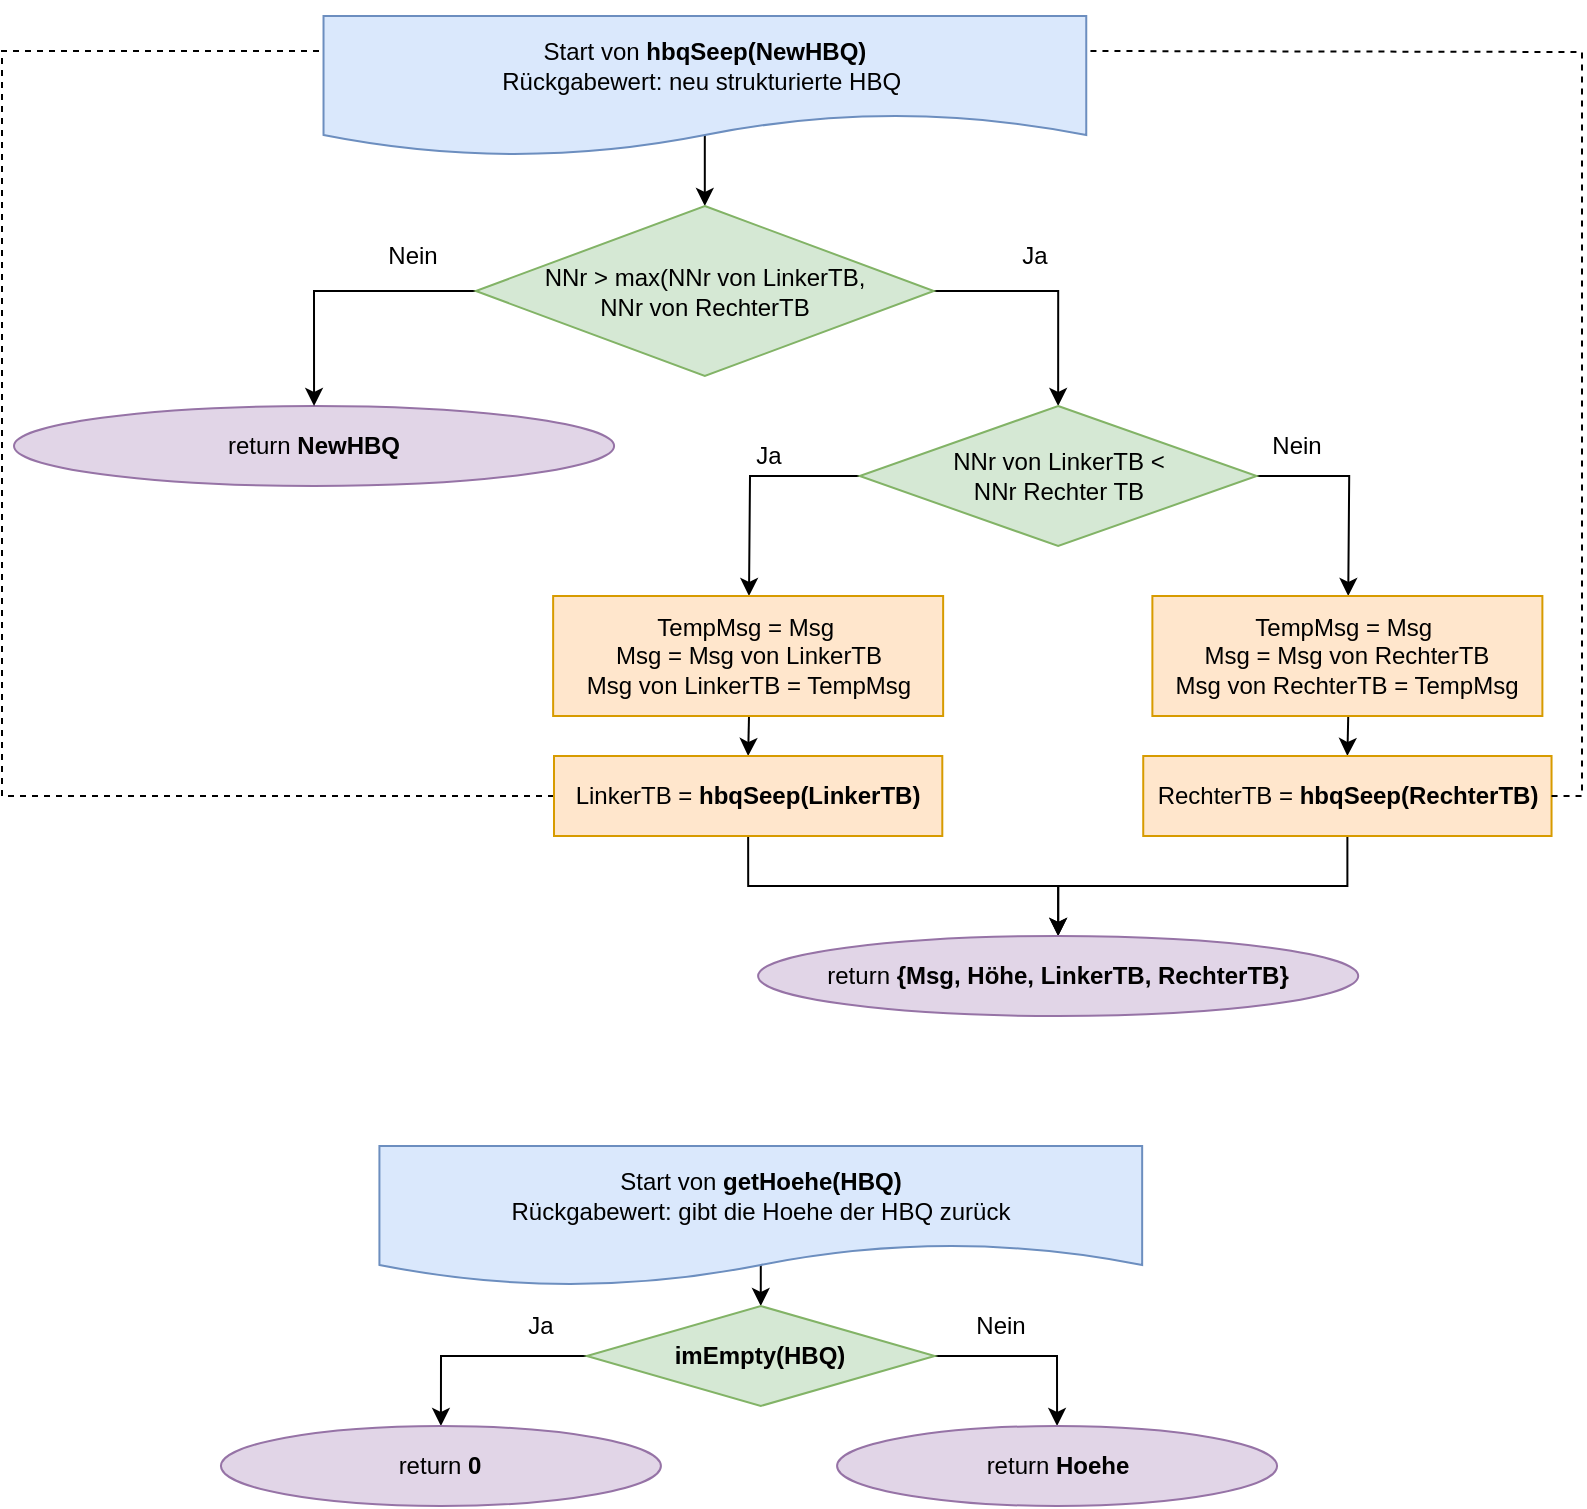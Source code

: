 <mxfile version="15.8.7" type="device"><diagram id="C5RBs43oDa-KdzZeNtuy" name="Page-1"><mxGraphModel dx="519" dy="997" grid="1" gridSize="10" guides="1" tooltips="1" connect="1" arrows="1" fold="1" page="1" pageScale="1" pageWidth="827" pageHeight="1169" math="0" shadow="0"><root><mxCell id="WIyWlLk6GJQsqaUBKTNV-0"/><mxCell id="WIyWlLk6GJQsqaUBKTNV-1" parent="WIyWlLk6GJQsqaUBKTNV-0"/><mxCell id="M7bdTLm5wIMCPJVuJUl4-79" style="edgeStyle=orthogonalEdgeStyle;rounded=0;orthogonalLoop=1;jettySize=auto;html=1;exitX=0.5;exitY=0;exitDx=0;exitDy=0;entryX=0.5;entryY=0;entryDx=0;entryDy=0;" parent="WIyWlLk6GJQsqaUBKTNV-1" source="M7bdTLm5wIMCPJVuJUl4-71" target="M7bdTLm5wIMCPJVuJUl4-77" edge="1"><mxGeometry relative="1" as="geometry"><Array as="points"><mxPoint x="1197.06" y="30"/><mxPoint x="1197.06" y="30"/></Array></mxGeometry></mxCell><mxCell id="M7bdTLm5wIMCPJVuJUl4-71" value="Start von &lt;b&gt;hbqSeep(NewHBQ)&lt;/b&gt;&lt;br&gt;Rückgabewert: neu strukturierte HBQ&amp;nbsp;" style="shape=document;whiteSpace=wrap;html=1;boundedLbl=1;fillColor=#dae8fc;strokeColor=#6c8ebf;" parent="WIyWlLk6GJQsqaUBKTNV-1" vertex="1"><mxGeometry x="1006.76" y="20" width="381.37" height="70" as="geometry"/></mxCell><mxCell id="M7bdTLm5wIMCPJVuJUl4-72" value="return&amp;nbsp;&lt;b&gt;NewHBQ&lt;/b&gt;" style="ellipse;whiteSpace=wrap;html=1;rounded=0;fillColor=#e1d5e7;strokeColor=#9673a6;" parent="WIyWlLk6GJQsqaUBKTNV-1" vertex="1"><mxGeometry x="852.0" y="215" width="300.06" height="40" as="geometry"/></mxCell><mxCell id="M7bdTLm5wIMCPJVuJUl4-94" style="edgeStyle=orthogonalEdgeStyle;rounded=0;orthogonalLoop=1;jettySize=auto;html=1;exitX=0.5;exitY=1;exitDx=0;exitDy=0;entryX=0.5;entryY=0;entryDx=0;entryDy=0;" parent="WIyWlLk6GJQsqaUBKTNV-1" target="M7bdTLm5wIMCPJVuJUl4-90" edge="1"><mxGeometry relative="1" as="geometry"><mxPoint x="1219.5" y="370" as="sourcePoint"/></mxGeometry></mxCell><mxCell id="M7bdTLm5wIMCPJVuJUl4-80" style="edgeStyle=orthogonalEdgeStyle;rounded=0;orthogonalLoop=1;jettySize=auto;html=1;exitX=0;exitY=0.5;exitDx=0;exitDy=0;entryX=0.5;entryY=0;entryDx=0;entryDy=0;" parent="WIyWlLk6GJQsqaUBKTNV-1" source="M7bdTLm5wIMCPJVuJUl4-77" target="M7bdTLm5wIMCPJVuJUl4-72" edge="1"><mxGeometry relative="1" as="geometry"/></mxCell><mxCell id="M7bdTLm5wIMCPJVuJUl4-82" style="edgeStyle=orthogonalEdgeStyle;rounded=0;orthogonalLoop=1;jettySize=auto;html=1;exitX=1;exitY=0.5;exitDx=0;exitDy=0;entryX=0.5;entryY=0;entryDx=0;entryDy=0;" parent="WIyWlLk6GJQsqaUBKTNV-1" source="M7bdTLm5wIMCPJVuJUl4-77" target="M7bdTLm5wIMCPJVuJUl4-81" edge="1"><mxGeometry relative="1" as="geometry"/></mxCell><mxCell id="M7bdTLm5wIMCPJVuJUl4-77" value="NNr &amp;gt; max(NNr von LinkerTB, &lt;br&gt;NNr von RechterTB" style="rhombus;whiteSpace=wrap;html=1;rounded=0;fillColor=#d5e8d4;strokeColor=#82b366;" parent="WIyWlLk6GJQsqaUBKTNV-1" vertex="1"><mxGeometry x="1082.91" y="115" width="229" height="85" as="geometry"/></mxCell><mxCell id="M7bdTLm5wIMCPJVuJUl4-86" style="edgeStyle=orthogonalEdgeStyle;rounded=0;orthogonalLoop=1;jettySize=auto;html=1;exitX=0;exitY=0.5;exitDx=0;exitDy=0;entryX=0.5;entryY=0;entryDx=0;entryDy=0;" parent="WIyWlLk6GJQsqaUBKTNV-1" source="M7bdTLm5wIMCPJVuJUl4-81" edge="1"><mxGeometry relative="1" as="geometry"><mxPoint x="1219.5" y="310" as="targetPoint"/></mxGeometry></mxCell><mxCell id="M7bdTLm5wIMCPJVuJUl4-88" style="edgeStyle=orthogonalEdgeStyle;rounded=0;orthogonalLoop=1;jettySize=auto;html=1;exitX=1;exitY=0.5;exitDx=0;exitDy=0;entryX=0.5;entryY=0;entryDx=0;entryDy=0;" parent="WIyWlLk6GJQsqaUBKTNV-1" source="M7bdTLm5wIMCPJVuJUl4-81" edge="1"><mxGeometry relative="1" as="geometry"><mxPoint x="1519.12" y="310" as="targetPoint"/></mxGeometry></mxCell><mxCell id="M7bdTLm5wIMCPJVuJUl4-81" value="NNr von LinkerTB &amp;lt;&lt;br&gt;NNr Rechter TB" style="rhombus;whiteSpace=wrap;html=1;rounded=0;fillColor=#d5e8d4;strokeColor=#82b366;" parent="WIyWlLk6GJQsqaUBKTNV-1" vertex="1"><mxGeometry x="1274.83" y="215" width="198.5" height="70" as="geometry"/></mxCell><mxCell id="M7bdTLm5wIMCPJVuJUl4-83" value="Nein" style="text;html=1;align=center;verticalAlign=middle;resizable=0;points=[];autosize=1;strokeColor=none;fillColor=none;" parent="WIyWlLk6GJQsqaUBKTNV-1" vertex="1"><mxGeometry x="1031.06" y="130" width="40" height="20" as="geometry"/></mxCell><mxCell id="M7bdTLm5wIMCPJVuJUl4-84" value="Ja" style="text;html=1;align=center;verticalAlign=middle;resizable=0;points=[];autosize=1;strokeColor=none;fillColor=none;" parent="WIyWlLk6GJQsqaUBKTNV-1" vertex="1"><mxGeometry x="1347.44" y="130" width="30" height="20" as="geometry"/></mxCell><mxCell id="M7bdTLm5wIMCPJVuJUl4-93" style="edgeStyle=orthogonalEdgeStyle;rounded=0;orthogonalLoop=1;jettySize=auto;html=1;exitX=0.5;exitY=1;exitDx=0;exitDy=0;entryX=0.5;entryY=0;entryDx=0;entryDy=0;" parent="WIyWlLk6GJQsqaUBKTNV-1" target="M7bdTLm5wIMCPJVuJUl4-92" edge="1"><mxGeometry relative="1" as="geometry"><mxPoint x="1519.12" y="370" as="sourcePoint"/></mxGeometry></mxCell><mxCell id="M7bdTLm5wIMCPJVuJUl4-87" value="Ja" style="text;html=1;align=center;verticalAlign=middle;resizable=0;points=[];autosize=1;strokeColor=none;fillColor=none;" parent="WIyWlLk6GJQsqaUBKTNV-1" vertex="1"><mxGeometry x="1214.12" y="230" width="30" height="20" as="geometry"/></mxCell><mxCell id="M7bdTLm5wIMCPJVuJUl4-89" value="Nein" style="text;html=1;align=center;verticalAlign=middle;resizable=0;points=[];autosize=1;strokeColor=none;fillColor=none;" parent="WIyWlLk6GJQsqaUBKTNV-1" vertex="1"><mxGeometry x="1473.33" y="225" width="40" height="20" as="geometry"/></mxCell><mxCell id="M7bdTLm5wIMCPJVuJUl4-97" style="edgeStyle=orthogonalEdgeStyle;rounded=0;orthogonalLoop=1;jettySize=auto;html=1;exitX=0.5;exitY=1;exitDx=0;exitDy=0;entryX=0.5;entryY=0;entryDx=0;entryDy=0;" parent="WIyWlLk6GJQsqaUBKTNV-1" source="M7bdTLm5wIMCPJVuJUl4-90" target="M7bdTLm5wIMCPJVuJUl4-95" edge="1"><mxGeometry relative="1" as="geometry"/></mxCell><mxCell id="jzFqLJyz6jt29SLfDFsD-1" style="edgeStyle=orthogonalEdgeStyle;rounded=0;orthogonalLoop=1;jettySize=auto;html=1;exitX=0;exitY=0.5;exitDx=0;exitDy=0;dashed=1;endArrow=none;endFill=0;entryX=0;entryY=0.25;entryDx=0;entryDy=0;" parent="WIyWlLk6GJQsqaUBKTNV-1" source="M7bdTLm5wIMCPJVuJUl4-90" target="M7bdTLm5wIMCPJVuJUl4-71" edge="1"><mxGeometry relative="1" as="geometry"><mxPoint x="996" y="85" as="targetPoint"/><Array as="points"><mxPoint x="846" y="410"/><mxPoint x="846" y="37"/></Array></mxGeometry></mxCell><mxCell id="M7bdTLm5wIMCPJVuJUl4-90" value="LinkerTB = &lt;b&gt;hbqSeep(LinkerTB)&lt;/b&gt;" style="rounded=0;whiteSpace=wrap;html=1;fillColor=#ffe6cc;strokeColor=#d79b00;" parent="WIyWlLk6GJQsqaUBKTNV-1" vertex="1"><mxGeometry x="1122.0" y="390" width="194.15" height="40" as="geometry"/></mxCell><mxCell id="M7bdTLm5wIMCPJVuJUl4-98" style="edgeStyle=orthogonalEdgeStyle;rounded=0;orthogonalLoop=1;jettySize=auto;html=1;exitX=0.5;exitY=1;exitDx=0;exitDy=0;entryX=0.5;entryY=0;entryDx=0;entryDy=0;" parent="WIyWlLk6GJQsqaUBKTNV-1" source="M7bdTLm5wIMCPJVuJUl4-92" target="M7bdTLm5wIMCPJVuJUl4-95" edge="1"><mxGeometry relative="1" as="geometry"/></mxCell><mxCell id="M7bdTLm5wIMCPJVuJUl4-92" value="RechterTB = &lt;b&gt;hbqSeep(RechterTB)&lt;/b&gt;" style="rounded=0;whiteSpace=wrap;html=1;fillColor=#ffe6cc;strokeColor=#d79b00;" parent="WIyWlLk6GJQsqaUBKTNV-1" vertex="1"><mxGeometry x="1416.62" y="390" width="204.15" height="40" as="geometry"/></mxCell><mxCell id="M7bdTLm5wIMCPJVuJUl4-95" value="return&amp;nbsp;&lt;b&gt;{Msg, Höhe, LinkerTB, RechterTB}&lt;/b&gt;" style="ellipse;whiteSpace=wrap;html=1;rounded=0;fillColor=#e1d5e7;strokeColor=#9673a6;" parent="WIyWlLk6GJQsqaUBKTNV-1" vertex="1"><mxGeometry x="1224.05" y="480" width="300.06" height="40" as="geometry"/></mxCell><mxCell id="jzFqLJyz6jt29SLfDFsD-0" value="" style="endArrow=none;dashed=1;html=1;rounded=0;exitX=1;exitY=0.5;exitDx=0;exitDy=0;entryX=1;entryY=0.25;entryDx=0;entryDy=0;" parent="WIyWlLk6GJQsqaUBKTNV-1" source="M7bdTLm5wIMCPJVuJUl4-92" target="M7bdTLm5wIMCPJVuJUl4-71" edge="1"><mxGeometry width="50" height="50" relative="1" as="geometry"><mxPoint x="1276" y="225" as="sourcePoint"/><mxPoint x="1436" y="125" as="targetPoint"/><Array as="points"><mxPoint x="1636" y="410"/><mxPoint x="1636" y="38"/></Array></mxGeometry></mxCell><mxCell id="36cdpurfwyuC4yjz1-H0-8" style="edgeStyle=orthogonalEdgeStyle;rounded=0;orthogonalLoop=1;jettySize=auto;html=1;exitX=0.5;exitY=0;exitDx=0;exitDy=0;entryX=0.5;entryY=0;entryDx=0;entryDy=0;" parent="WIyWlLk6GJQsqaUBKTNV-1" source="36cdpurfwyuC4yjz1-H0-0" target="36cdpurfwyuC4yjz1-H0-1" edge="1"><mxGeometry relative="1" as="geometry"><Array as="points"><mxPoint x="1225.46" y="605"/><mxPoint x="1225.46" y="605"/></Array></mxGeometry></mxCell><mxCell id="36cdpurfwyuC4yjz1-H0-0" value="Start von &lt;b&gt;getHoehe(HBQ)&lt;/b&gt;&lt;br&gt;Rückgabewert: gibt die Hoehe der HBQ zurück" style="shape=document;whiteSpace=wrap;html=1;boundedLbl=1;fillColor=#dae8fc;strokeColor=#6c8ebf;" parent="WIyWlLk6GJQsqaUBKTNV-1" vertex="1"><mxGeometry x="1034.71" y="585" width="381.37" height="70" as="geometry"/></mxCell><mxCell id="36cdpurfwyuC4yjz1-H0-4" style="edgeStyle=orthogonalEdgeStyle;rounded=0;orthogonalLoop=1;jettySize=auto;html=1;exitX=1;exitY=0.5;exitDx=0;exitDy=0;entryX=0.5;entryY=0;entryDx=0;entryDy=0;" parent="WIyWlLk6GJQsqaUBKTNV-1" source="36cdpurfwyuC4yjz1-H0-1" target="36cdpurfwyuC4yjz1-H0-3" edge="1"><mxGeometry relative="1" as="geometry"/></mxCell><mxCell id="36cdpurfwyuC4yjz1-H0-6" style="edgeStyle=orthogonalEdgeStyle;rounded=0;orthogonalLoop=1;jettySize=auto;html=1;exitX=0;exitY=0.5;exitDx=0;exitDy=0;entryX=0.5;entryY=0;entryDx=0;entryDy=0;" parent="WIyWlLk6GJQsqaUBKTNV-1" source="36cdpurfwyuC4yjz1-H0-1" target="36cdpurfwyuC4yjz1-H0-2" edge="1"><mxGeometry relative="1" as="geometry"/></mxCell><mxCell id="36cdpurfwyuC4yjz1-H0-1" value="&lt;b&gt;imEmpty(HBQ)&lt;/b&gt;" style="rhombus;whiteSpace=wrap;html=1;rounded=0;fillColor=#d5e8d4;strokeColor=#82b366;" parent="WIyWlLk6GJQsqaUBKTNV-1" vertex="1"><mxGeometry x="1138.39" y="665" width="174" height="50" as="geometry"/></mxCell><mxCell id="36cdpurfwyuC4yjz1-H0-2" value="return &lt;b&gt;0&lt;/b&gt;" style="ellipse;whiteSpace=wrap;html=1;rounded=0;fillColor=#e1d5e7;strokeColor=#9673a6;" parent="WIyWlLk6GJQsqaUBKTNV-1" vertex="1"><mxGeometry x="955.46" y="725" width="220" height="40" as="geometry"/></mxCell><mxCell id="36cdpurfwyuC4yjz1-H0-3" value="return &lt;b&gt;Hoehe&lt;/b&gt;" style="ellipse;whiteSpace=wrap;html=1;rounded=0;fillColor=#e1d5e7;strokeColor=#9673a6;" parent="WIyWlLk6GJQsqaUBKTNV-1" vertex="1"><mxGeometry x="1263.54" y="725" width="220" height="40" as="geometry"/></mxCell><mxCell id="36cdpurfwyuC4yjz1-H0-5" value="Nein" style="text;html=1;align=center;verticalAlign=middle;resizable=0;points=[];autosize=1;strokeColor=none;fillColor=none;" parent="WIyWlLk6GJQsqaUBKTNV-1" vertex="1"><mxGeometry x="1325.46" y="665" width="40" height="20" as="geometry"/></mxCell><mxCell id="36cdpurfwyuC4yjz1-H0-7" value="Ja" style="text;html=1;align=center;verticalAlign=middle;resizable=0;points=[];autosize=1;strokeColor=none;fillColor=none;" parent="WIyWlLk6GJQsqaUBKTNV-1" vertex="1"><mxGeometry x="1099.83" y="665" width="30" height="20" as="geometry"/></mxCell><mxCell id="t4w-sjAjb0AfxTztEiL--0" value="TempMsg = Msg&amp;nbsp;&lt;br&gt;Msg = Msg von LinkerTB&lt;br&gt;Msg von LinkerTB = TempMsg" style="rounded=0;whiteSpace=wrap;html=1;fillColor=#ffe6cc;strokeColor=#d79b00;" vertex="1" parent="WIyWlLk6GJQsqaUBKTNV-1"><mxGeometry x="1121.57" y="310" width="195" height="60" as="geometry"/></mxCell><mxCell id="t4w-sjAjb0AfxTztEiL--1" value="TempMsg = Msg&amp;nbsp;&lt;br&gt;Msg = Msg von RechterTB&lt;br&gt;Msg von RechterTB = TempMsg" style="rounded=0;whiteSpace=wrap;html=1;fillColor=#ffe6cc;strokeColor=#d79b00;" vertex="1" parent="WIyWlLk6GJQsqaUBKTNV-1"><mxGeometry x="1421.19" y="310" width="195" height="60" as="geometry"/></mxCell></root></mxGraphModel></diagram></mxfile>